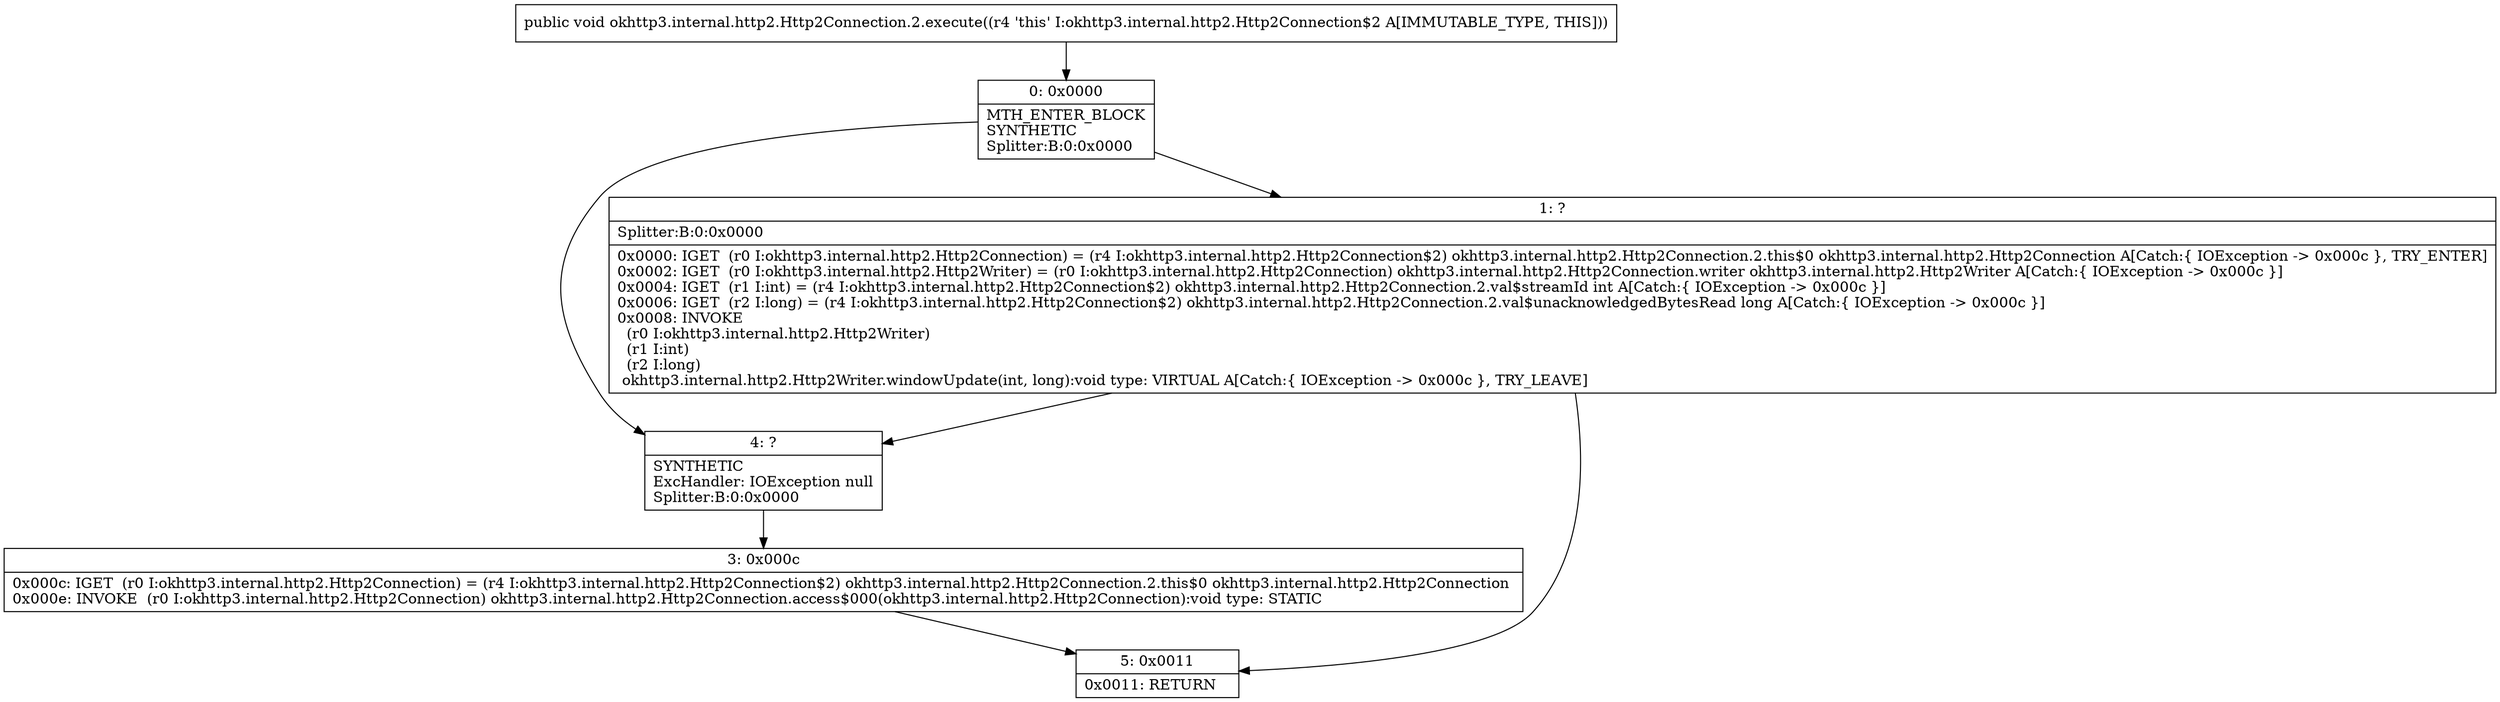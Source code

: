 digraph "CFG forokhttp3.internal.http2.Http2Connection.2.execute()V" {
Node_0 [shape=record,label="{0\:\ 0x0000|MTH_ENTER_BLOCK\lSYNTHETIC\lSplitter:B:0:0x0000\l}"];
Node_1 [shape=record,label="{1\:\ ?|Splitter:B:0:0x0000\l|0x0000: IGET  (r0 I:okhttp3.internal.http2.Http2Connection) = (r4 I:okhttp3.internal.http2.Http2Connection$2) okhttp3.internal.http2.Http2Connection.2.this$0 okhttp3.internal.http2.Http2Connection A[Catch:\{ IOException \-\> 0x000c \}, TRY_ENTER]\l0x0002: IGET  (r0 I:okhttp3.internal.http2.Http2Writer) = (r0 I:okhttp3.internal.http2.Http2Connection) okhttp3.internal.http2.Http2Connection.writer okhttp3.internal.http2.Http2Writer A[Catch:\{ IOException \-\> 0x000c \}]\l0x0004: IGET  (r1 I:int) = (r4 I:okhttp3.internal.http2.Http2Connection$2) okhttp3.internal.http2.Http2Connection.2.val$streamId int A[Catch:\{ IOException \-\> 0x000c \}]\l0x0006: IGET  (r2 I:long) = (r4 I:okhttp3.internal.http2.Http2Connection$2) okhttp3.internal.http2.Http2Connection.2.val$unacknowledgedBytesRead long A[Catch:\{ IOException \-\> 0x000c \}]\l0x0008: INVOKE  \l  (r0 I:okhttp3.internal.http2.Http2Writer)\l  (r1 I:int)\l  (r2 I:long)\l okhttp3.internal.http2.Http2Writer.windowUpdate(int, long):void type: VIRTUAL A[Catch:\{ IOException \-\> 0x000c \}, TRY_LEAVE]\l}"];
Node_3 [shape=record,label="{3\:\ 0x000c|0x000c: IGET  (r0 I:okhttp3.internal.http2.Http2Connection) = (r4 I:okhttp3.internal.http2.Http2Connection$2) okhttp3.internal.http2.Http2Connection.2.this$0 okhttp3.internal.http2.Http2Connection \l0x000e: INVOKE  (r0 I:okhttp3.internal.http2.Http2Connection) okhttp3.internal.http2.Http2Connection.access$000(okhttp3.internal.http2.Http2Connection):void type: STATIC \l}"];
Node_4 [shape=record,label="{4\:\ ?|SYNTHETIC\lExcHandler: IOException null\lSplitter:B:0:0x0000\l}"];
Node_5 [shape=record,label="{5\:\ 0x0011|0x0011: RETURN   \l}"];
MethodNode[shape=record,label="{public void okhttp3.internal.http2.Http2Connection.2.execute((r4 'this' I:okhttp3.internal.http2.Http2Connection$2 A[IMMUTABLE_TYPE, THIS])) }"];
MethodNode -> Node_0;
Node_0 -> Node_1;
Node_0 -> Node_4;
Node_1 -> Node_4;
Node_1 -> Node_5;
Node_3 -> Node_5;
Node_4 -> Node_3;
}

